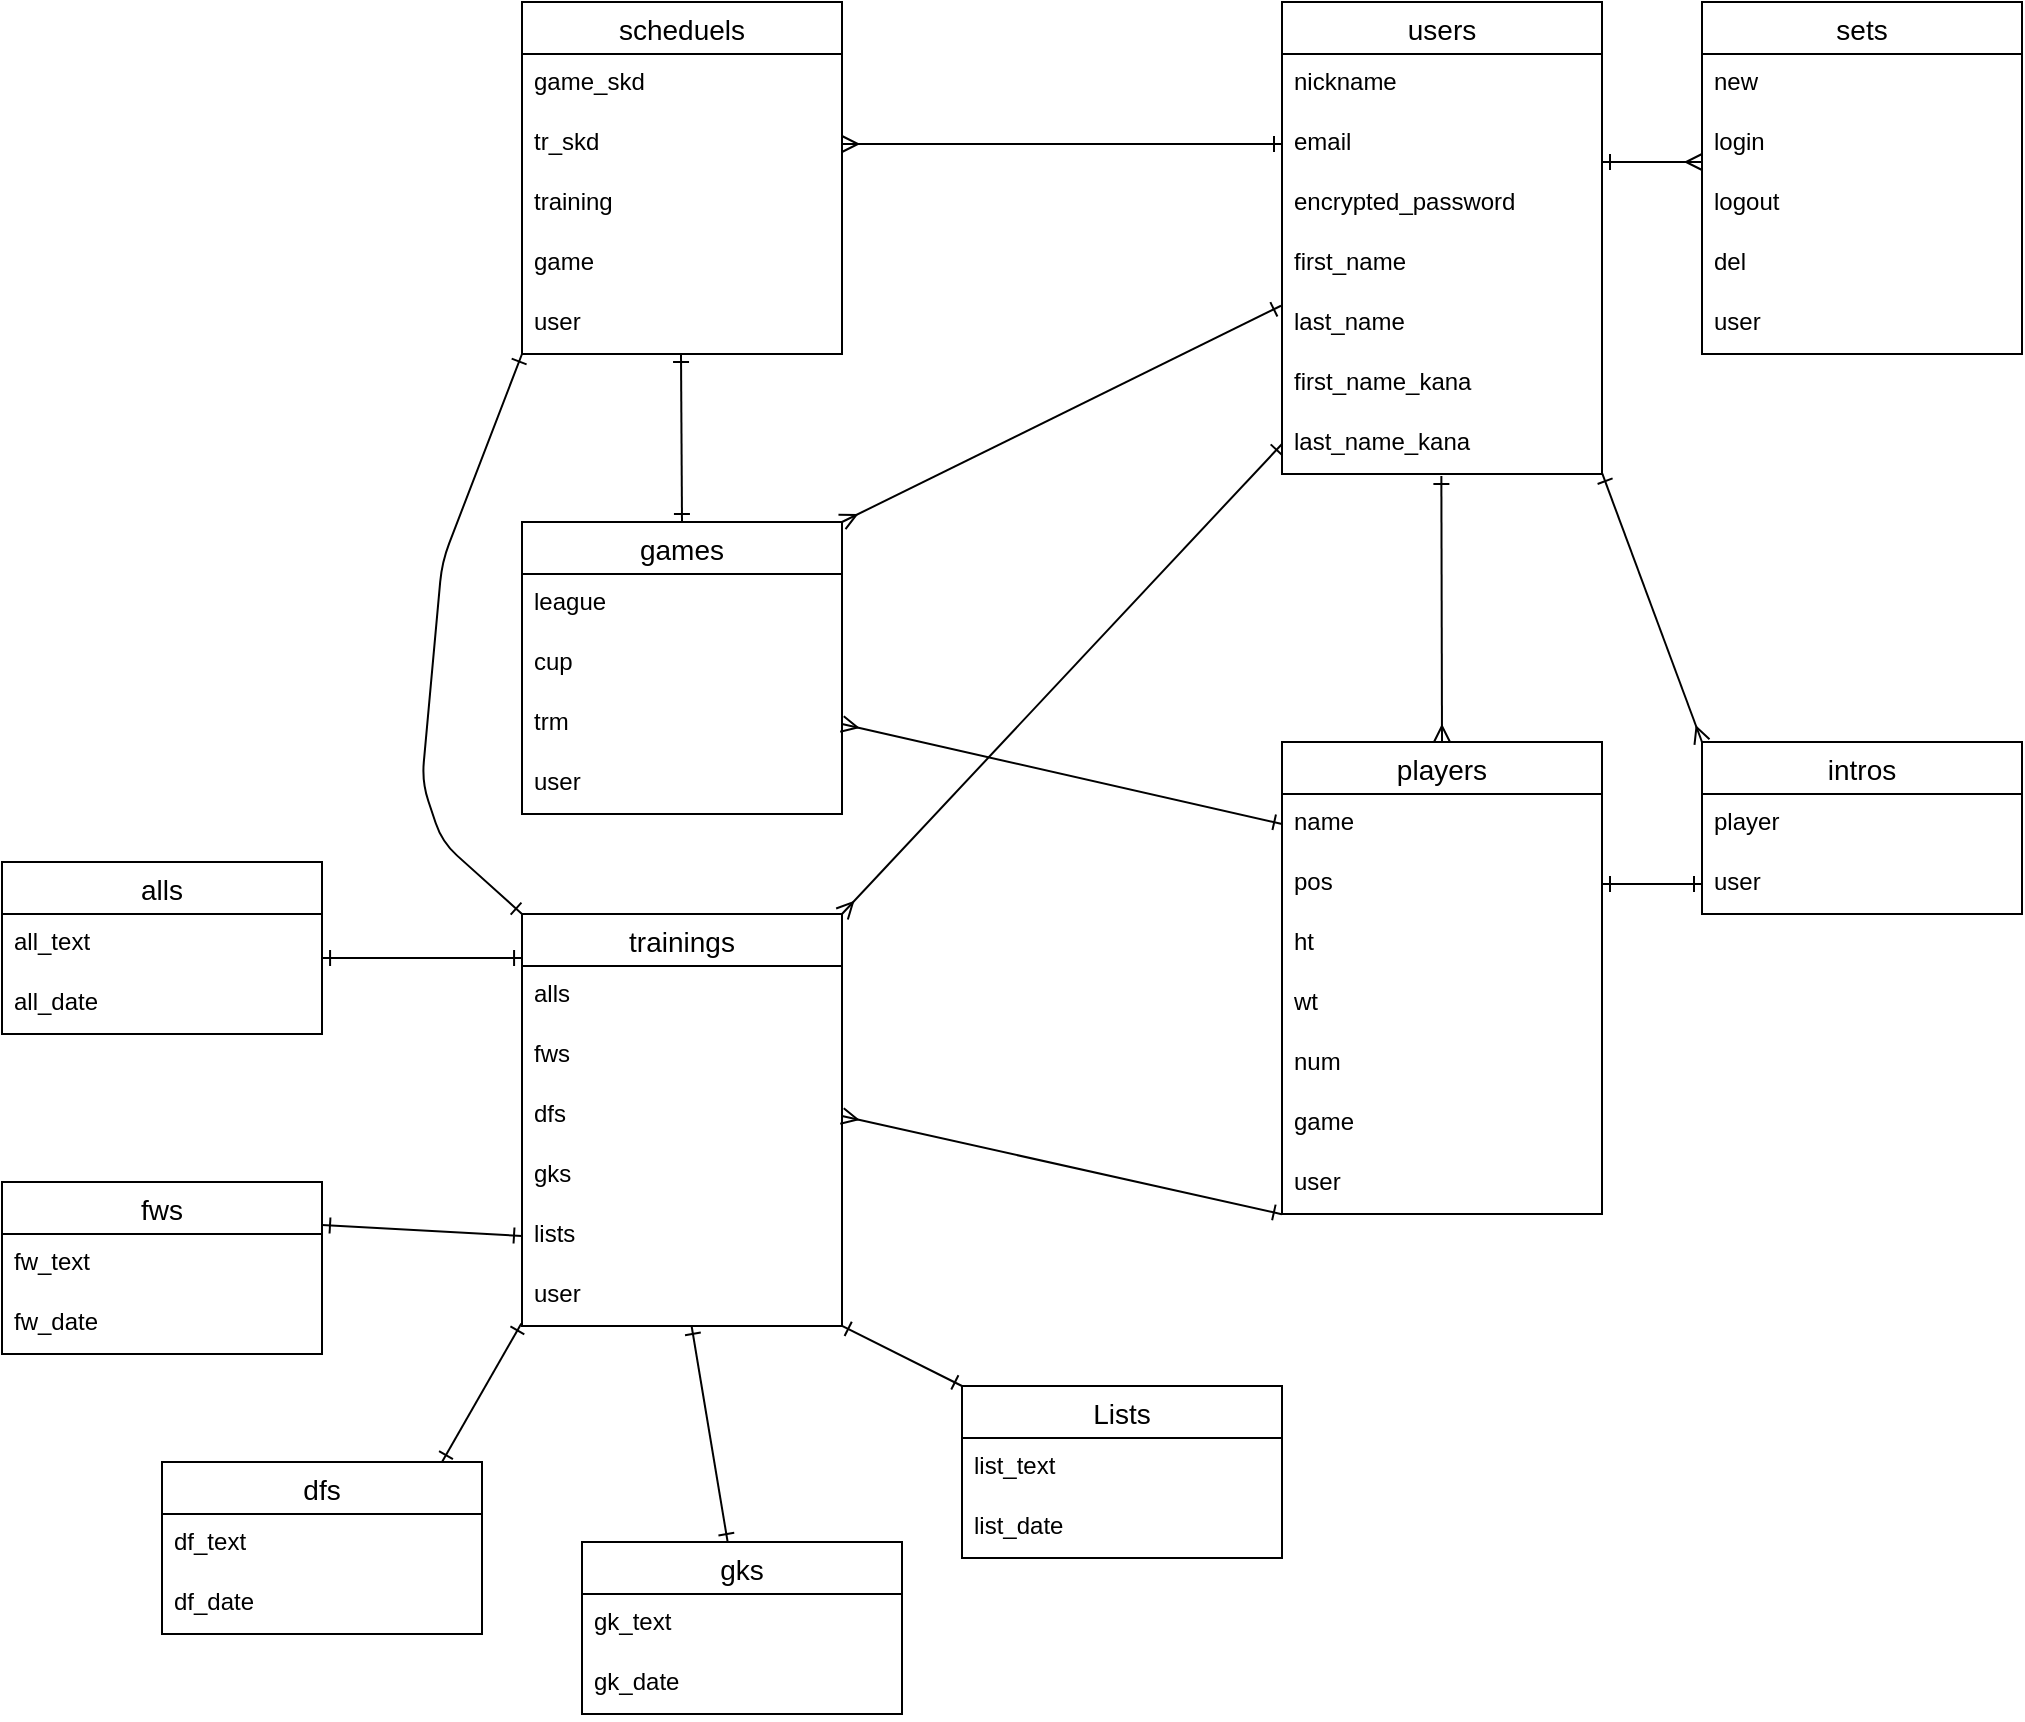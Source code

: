 <mxfile>
    <diagram id="jm0XGyYVugB3Fi1SGAsG" name="ページ1">
        <mxGraphModel dx="1107" dy="262" grid="1" gridSize="10" guides="1" tooltips="1" connect="1" arrows="1" fold="1" page="1" pageScale="1" pageWidth="827" pageHeight="1169" math="0" shadow="0">
            <root>
                <mxCell id="0"/>
                <mxCell id="1" parent="0"/>
                <mxCell id="2" value="games" style="swimlane;fontStyle=0;childLayout=stackLayout;horizontal=1;startSize=26;horizontalStack=0;resizeParent=1;resizeParentMax=0;resizeLast=0;collapsible=1;marginBottom=0;align=center;fontSize=14;" parent="1" vertex="1">
                    <mxGeometry x="60" y="300" width="160" height="146" as="geometry"/>
                </mxCell>
                <mxCell id="3" value="league" style="text;strokeColor=none;fillColor=none;spacingLeft=4;spacingRight=4;overflow=hidden;rotatable=0;points=[[0,0.5],[1,0.5]];portConstraint=eastwest;fontSize=12;" parent="2" vertex="1">
                    <mxGeometry y="26" width="160" height="30" as="geometry"/>
                </mxCell>
                <mxCell id="7" value="cup" style="text;strokeColor=none;fillColor=none;spacingLeft=4;spacingRight=4;overflow=hidden;rotatable=0;points=[[0,0.5],[1,0.5]];portConstraint=eastwest;fontSize=12;" parent="2" vertex="1">
                    <mxGeometry y="56" width="160" height="30" as="geometry"/>
                </mxCell>
                <mxCell id="6" value="trm" style="text;strokeColor=none;fillColor=none;spacingLeft=4;spacingRight=4;overflow=hidden;rotatable=0;points=[[0,0.5],[1,0.5]];portConstraint=eastwest;fontSize=12;" parent="2" vertex="1">
                    <mxGeometry y="86" width="160" height="30" as="geometry"/>
                </mxCell>
                <mxCell id="5" value="user" style="text;strokeColor=none;fillColor=none;spacingLeft=4;spacingRight=4;overflow=hidden;rotatable=0;points=[[0,0.5],[1,0.5]];portConstraint=eastwest;fontSize=12;" parent="2" vertex="1">
                    <mxGeometry y="116" width="160" height="30" as="geometry"/>
                </mxCell>
                <mxCell id="8" value="trainings" style="swimlane;fontStyle=0;childLayout=stackLayout;horizontal=1;startSize=26;horizontalStack=0;resizeParent=1;resizeParentMax=0;resizeLast=0;collapsible=1;marginBottom=0;align=center;fontSize=14;" parent="1" vertex="1">
                    <mxGeometry x="60" y="496" width="160" height="206" as="geometry"/>
                </mxCell>
                <mxCell id="9" value="alls" style="text;strokeColor=none;fillColor=none;spacingLeft=4;spacingRight=4;overflow=hidden;rotatable=0;points=[[0,0.5],[1,0.5]];portConstraint=eastwest;fontSize=12;" parent="8" vertex="1">
                    <mxGeometry y="26" width="160" height="30" as="geometry"/>
                </mxCell>
                <mxCell id="15" value="fws" style="text;strokeColor=none;fillColor=none;spacingLeft=4;spacingRight=4;overflow=hidden;rotatable=0;points=[[0,0.5],[1,0.5]];portConstraint=eastwest;fontSize=12;" parent="8" vertex="1">
                    <mxGeometry y="56" width="160" height="30" as="geometry"/>
                </mxCell>
                <mxCell id="13" value="dfs" style="text;strokeColor=none;fillColor=none;spacingLeft=4;spacingRight=4;overflow=hidden;rotatable=0;points=[[0,0.5],[1,0.5]];portConstraint=eastwest;fontSize=12;" parent="8" vertex="1">
                    <mxGeometry y="86" width="160" height="30" as="geometry"/>
                </mxCell>
                <mxCell id="12" value="gks" style="text;strokeColor=none;fillColor=none;spacingLeft=4;spacingRight=4;overflow=hidden;rotatable=0;points=[[0,0.5],[1,0.5]];portConstraint=eastwest;fontSize=12;" parent="8" vertex="1">
                    <mxGeometry y="116" width="160" height="30" as="geometry"/>
                </mxCell>
                <mxCell id="10" value="lists" style="text;strokeColor=none;fillColor=none;spacingLeft=4;spacingRight=4;overflow=hidden;rotatable=0;points=[[0,0.5],[1,0.5]];portConstraint=eastwest;fontSize=12;" parent="8" vertex="1">
                    <mxGeometry y="146" width="160" height="30" as="geometry"/>
                </mxCell>
                <mxCell id="11" value="user" style="text;strokeColor=none;fillColor=none;spacingLeft=4;spacingRight=4;overflow=hidden;rotatable=0;points=[[0,0.5],[1,0.5]];portConstraint=eastwest;fontSize=12;" parent="8" vertex="1">
                    <mxGeometry y="176" width="160" height="30" as="geometry"/>
                </mxCell>
                <mxCell id="16" value="scheduels" style="swimlane;fontStyle=0;childLayout=stackLayout;horizontal=1;startSize=26;horizontalStack=0;resizeParent=1;resizeParentMax=0;resizeLast=0;collapsible=1;marginBottom=0;align=center;fontSize=14;" parent="1" vertex="1">
                    <mxGeometry x="60" y="40" width="160" height="176" as="geometry"/>
                </mxCell>
                <mxCell id="17" value="game_skd" style="text;strokeColor=none;fillColor=none;spacingLeft=4;spacingRight=4;overflow=hidden;rotatable=0;points=[[0,0.5],[1,0.5]];portConstraint=eastwest;fontSize=12;" parent="16" vertex="1">
                    <mxGeometry y="26" width="160" height="30" as="geometry"/>
                </mxCell>
                <mxCell id="18" value="tr_skd" style="text;strokeColor=none;fillColor=none;spacingLeft=4;spacingRight=4;overflow=hidden;rotatable=0;points=[[0,0.5],[1,0.5]];portConstraint=eastwest;fontSize=12;" parent="16" vertex="1">
                    <mxGeometry y="56" width="160" height="30" as="geometry"/>
                </mxCell>
                <mxCell id="19" value="training" style="text;strokeColor=none;fillColor=none;spacingLeft=4;spacingRight=4;overflow=hidden;rotatable=0;points=[[0,0.5],[1,0.5]];portConstraint=eastwest;fontSize=12;" parent="16" vertex="1">
                    <mxGeometry y="86" width="160" height="30" as="geometry"/>
                </mxCell>
                <mxCell id="25" value="game" style="text;strokeColor=none;fillColor=none;spacingLeft=4;spacingRight=4;overflow=hidden;rotatable=0;points=[[0,0.5],[1,0.5]];portConstraint=eastwest;fontSize=12;" parent="16" vertex="1">
                    <mxGeometry y="116" width="160" height="30" as="geometry"/>
                </mxCell>
                <mxCell id="24" value="user" style="text;strokeColor=none;fillColor=none;spacingLeft=4;spacingRight=4;overflow=hidden;rotatable=0;points=[[0,0.5],[1,0.5]];portConstraint=eastwest;fontSize=12;" parent="16" vertex="1">
                    <mxGeometry y="146" width="160" height="30" as="geometry"/>
                </mxCell>
                <mxCell id="20" value="intros" style="swimlane;fontStyle=0;childLayout=stackLayout;horizontal=1;startSize=26;horizontalStack=0;resizeParent=1;resizeParentMax=0;resizeLast=0;collapsible=1;marginBottom=0;align=center;fontSize=14;" parent="1" vertex="1">
                    <mxGeometry x="650" y="410" width="160" height="86" as="geometry"/>
                </mxCell>
                <mxCell id="21" value="player" style="text;strokeColor=none;fillColor=none;spacingLeft=4;spacingRight=4;overflow=hidden;rotatable=0;points=[[0,0.5],[1,0.5]];portConstraint=eastwest;fontSize=12;" parent="20" vertex="1">
                    <mxGeometry y="26" width="160" height="30" as="geometry"/>
                </mxCell>
                <mxCell id="22" value="user" style="text;strokeColor=none;fillColor=none;spacingLeft=4;spacingRight=4;overflow=hidden;rotatable=0;points=[[0,0.5],[1,0.5]];portConstraint=eastwest;fontSize=12;" parent="20" vertex="1">
                    <mxGeometry y="56" width="160" height="30" as="geometry"/>
                </mxCell>
                <mxCell id="26" value="players" style="swimlane;fontStyle=0;childLayout=stackLayout;horizontal=1;startSize=26;horizontalStack=0;resizeParent=1;resizeParentMax=0;resizeLast=0;collapsible=1;marginBottom=0;align=center;fontSize=14;" parent="1" vertex="1">
                    <mxGeometry x="440" y="410" width="160" height="236" as="geometry"/>
                </mxCell>
                <mxCell id="27" value="name" style="text;strokeColor=none;fillColor=none;spacingLeft=4;spacingRight=4;overflow=hidden;rotatable=0;points=[[0,0.5],[1,0.5]];portConstraint=eastwest;fontSize=12;" parent="26" vertex="1">
                    <mxGeometry y="26" width="160" height="30" as="geometry"/>
                </mxCell>
                <mxCell id="28" value="pos" style="text;strokeColor=none;fillColor=none;spacingLeft=4;spacingRight=4;overflow=hidden;rotatable=0;points=[[0,0.5],[1,0.5]];portConstraint=eastwest;fontSize=12;" parent="26" vertex="1">
                    <mxGeometry y="56" width="160" height="30" as="geometry"/>
                </mxCell>
                <mxCell id="34" value="ht" style="text;strokeColor=none;fillColor=none;spacingLeft=4;spacingRight=4;overflow=hidden;rotatable=0;points=[[0,0.5],[1,0.5]];portConstraint=eastwest;fontSize=12;" parent="26" vertex="1">
                    <mxGeometry y="86" width="160" height="30" as="geometry"/>
                </mxCell>
                <mxCell id="33" value="wt" style="text;strokeColor=none;fillColor=none;spacingLeft=4;spacingRight=4;overflow=hidden;rotatable=0;points=[[0,0.5],[1,0.5]];portConstraint=eastwest;fontSize=12;" parent="26" vertex="1">
                    <mxGeometry y="116" width="160" height="30" as="geometry"/>
                </mxCell>
                <mxCell id="32" value="num" style="text;strokeColor=none;fillColor=none;spacingLeft=4;spacingRight=4;overflow=hidden;rotatable=0;points=[[0,0.5],[1,0.5]];portConstraint=eastwest;fontSize=12;" parent="26" vertex="1">
                    <mxGeometry y="146" width="160" height="30" as="geometry"/>
                </mxCell>
                <mxCell id="30" value="game" style="text;strokeColor=none;fillColor=none;spacingLeft=4;spacingRight=4;overflow=hidden;rotatable=0;points=[[0,0.5],[1,0.5]];portConstraint=eastwest;fontSize=12;" parent="26" vertex="1">
                    <mxGeometry y="176" width="160" height="30" as="geometry"/>
                </mxCell>
                <mxCell id="29" value="user" style="text;strokeColor=none;fillColor=none;spacingLeft=4;spacingRight=4;overflow=hidden;rotatable=0;points=[[0,0.5],[1,0.5]];portConstraint=eastwest;fontSize=12;" parent="26" vertex="1">
                    <mxGeometry y="206" width="160" height="30" as="geometry"/>
                </mxCell>
                <mxCell id="35" value="sets" style="swimlane;fontStyle=0;childLayout=stackLayout;horizontal=1;startSize=26;horizontalStack=0;resizeParent=1;resizeParentMax=0;resizeLast=0;collapsible=1;marginBottom=0;align=center;fontSize=14;" parent="1" vertex="1">
                    <mxGeometry x="650" y="40" width="160" height="176" as="geometry"/>
                </mxCell>
                <mxCell id="36" value="new" style="text;strokeColor=none;fillColor=none;spacingLeft=4;spacingRight=4;overflow=hidden;rotatable=0;points=[[0,0.5],[1,0.5]];portConstraint=eastwest;fontSize=12;" parent="35" vertex="1">
                    <mxGeometry y="26" width="160" height="30" as="geometry"/>
                </mxCell>
                <mxCell id="40" value="login" style="text;strokeColor=none;fillColor=none;spacingLeft=4;spacingRight=4;overflow=hidden;rotatable=0;points=[[0,0.5],[1,0.5]];portConstraint=eastwest;fontSize=12;" parent="35" vertex="1">
                    <mxGeometry y="56" width="160" height="30" as="geometry"/>
                </mxCell>
                <mxCell id="49" value="" style="endArrow=ERmany;html=1;rounded=0;startArrow=ERone;startFill=0;endFill=0;" parent="35" edge="1">
                    <mxGeometry relative="1" as="geometry">
                        <mxPoint x="-50" y="80" as="sourcePoint"/>
                        <mxPoint y="80" as="targetPoint"/>
                    </mxGeometry>
                </mxCell>
                <mxCell id="39" value="logout" style="text;strokeColor=none;fillColor=none;spacingLeft=4;spacingRight=4;overflow=hidden;rotatable=0;points=[[0,0.5],[1,0.5]];portConstraint=eastwest;fontSize=12;" parent="35" vertex="1">
                    <mxGeometry y="86" width="160" height="30" as="geometry"/>
                </mxCell>
                <mxCell id="37" value="del" style="text;strokeColor=none;fillColor=none;spacingLeft=4;spacingRight=4;overflow=hidden;rotatable=0;points=[[0,0.5],[1,0.5]];portConstraint=eastwest;fontSize=12;" parent="35" vertex="1">
                    <mxGeometry y="116" width="160" height="30" as="geometry"/>
                </mxCell>
                <mxCell id="38" value="user" style="text;strokeColor=none;fillColor=none;spacingLeft=4;spacingRight=4;overflow=hidden;rotatable=0;points=[[0,0.5],[1,0.5]];portConstraint=eastwest;fontSize=12;" parent="35" vertex="1">
                    <mxGeometry y="146" width="160" height="30" as="geometry"/>
                </mxCell>
                <mxCell id="41" value="users" style="swimlane;fontStyle=0;childLayout=stackLayout;horizontal=1;startSize=26;horizontalStack=0;resizeParent=1;resizeParentMax=0;resizeLast=0;collapsible=1;marginBottom=0;align=center;fontSize=14;strokeColor=default;" parent="1" vertex="1">
                    <mxGeometry x="440" y="40" width="160" height="236" as="geometry"/>
                </mxCell>
                <mxCell id="42" value="nickname" style="text;strokeColor=none;fillColor=none;spacingLeft=4;spacingRight=4;overflow=hidden;rotatable=0;points=[[0,0.5],[1,0.5]];portConstraint=eastwest;fontSize=12;" parent="41" vertex="1">
                    <mxGeometry y="26" width="160" height="30" as="geometry"/>
                </mxCell>
                <mxCell id="43" value="email" style="text;strokeColor=none;fillColor=none;spacingLeft=4;spacingRight=4;overflow=hidden;rotatable=0;points=[[0,0.5],[1,0.5]];portConstraint=eastwest;fontSize=12;" parent="41" vertex="1">
                    <mxGeometry y="56" width="160" height="30" as="geometry"/>
                </mxCell>
                <mxCell id="48" value="encrypted_password" style="text;strokeColor=none;fillColor=none;spacingLeft=4;spacingRight=4;overflow=hidden;rotatable=0;points=[[0,0.5],[1,0.5]];portConstraint=eastwest;fontSize=12;" parent="41" vertex="1">
                    <mxGeometry y="86" width="160" height="30" as="geometry"/>
                </mxCell>
                <mxCell id="47" value="first_name" style="text;strokeColor=none;fillColor=none;spacingLeft=4;spacingRight=4;overflow=hidden;rotatable=0;points=[[0,0.5],[1,0.5]];portConstraint=eastwest;fontSize=12;" parent="41" vertex="1">
                    <mxGeometry y="116" width="160" height="30" as="geometry"/>
                </mxCell>
                <mxCell id="46" value="last_name" style="text;strokeColor=none;fillColor=none;spacingLeft=4;spacingRight=4;overflow=hidden;rotatable=0;points=[[0,0.5],[1,0.5]];portConstraint=eastwest;fontSize=12;" parent="41" vertex="1">
                    <mxGeometry y="146" width="160" height="30" as="geometry"/>
                </mxCell>
                <mxCell id="45" value="first_name_kana" style="text;strokeColor=none;fillColor=none;spacingLeft=4;spacingRight=4;overflow=hidden;rotatable=0;points=[[0,0.5],[1,0.5]];portConstraint=eastwest;fontSize=12;" parent="41" vertex="1">
                    <mxGeometry y="176" width="160" height="30" as="geometry"/>
                </mxCell>
                <mxCell id="44" value="last_name_kana" style="text;strokeColor=none;fillColor=none;spacingLeft=4;spacingRight=4;overflow=hidden;rotatable=0;points=[[0,0.5],[1,0.5]];portConstraint=eastwest;fontSize=12;" parent="41" vertex="1">
                    <mxGeometry y="206" width="160" height="30" as="geometry"/>
                </mxCell>
                <mxCell id="50" value="" style="endArrow=ERmany;html=1;rounded=0;startArrow=ERone;startFill=0;endFill=0;entryX=0;entryY=0;entryDx=0;entryDy=0;exitX=1.001;exitY=0.995;exitDx=0;exitDy=0;exitPerimeter=0;" parent="1" source="44" target="20" edge="1">
                    <mxGeometry relative="1" as="geometry">
                        <mxPoint x="660" y="280" as="sourcePoint"/>
                        <mxPoint x="650" y="250" as="targetPoint"/>
                    </mxGeometry>
                </mxCell>
                <mxCell id="52" value="" style="endArrow=ERone;html=1;rounded=0;startArrow=ERone;startFill=0;endFill=0;entryX=0;entryY=0.5;entryDx=0;entryDy=0;exitX=1;exitY=0.5;exitDx=0;exitDy=0;" parent="1" source="28" target="22" edge="1">
                    <mxGeometry relative="1" as="geometry">
                        <mxPoint x="620" y="510" as="sourcePoint"/>
                        <mxPoint x="650" y="520" as="targetPoint"/>
                    </mxGeometry>
                </mxCell>
                <mxCell id="53" value="" style="endArrow=ERmany;html=1;rounded=0;startArrow=ERone;startFill=0;endFill=0;entryX=0.5;entryY=0;entryDx=0;entryDy=0;exitX=0.498;exitY=1.032;exitDx=0;exitDy=0;exitPerimeter=0;" parent="1" source="44" target="26" edge="1">
                    <mxGeometry relative="1" as="geometry">
                        <mxPoint x="430" y="310" as="sourcePoint"/>
                        <mxPoint x="549.84" y="410.15" as="targetPoint"/>
                    </mxGeometry>
                </mxCell>
                <mxCell id="54" value="" style="endArrow=ERmany;html=1;rounded=0;startArrow=ERone;startFill=0;endFill=0;exitX=0;exitY=0.5;exitDx=0;exitDy=0;entryX=1;entryY=0.5;entryDx=0;entryDy=0;" parent="1" source="27" target="6" edge="1">
                    <mxGeometry relative="1" as="geometry">
                        <mxPoint x="390.0" y="402.96" as="sourcePoint"/>
                        <mxPoint x="310" y="640" as="targetPoint"/>
                    </mxGeometry>
                </mxCell>
                <mxCell id="55" value="" style="endArrow=ERmany;html=1;rounded=0;startArrow=ERone;startFill=0;endFill=0;exitX=-0.001;exitY=1.003;exitDx=0;exitDy=0;exitPerimeter=0;entryX=1;entryY=0.5;entryDx=0;entryDy=0;" parent="1" source="29" target="13" edge="1">
                    <mxGeometry relative="1" as="geometry">
                        <mxPoint x="440" y="551" as="sourcePoint"/>
                        <mxPoint x="280" y="720" as="targetPoint"/>
                    </mxGeometry>
                </mxCell>
                <mxCell id="56" value="" style="endArrow=ERmany;html=1;rounded=0;startArrow=ERone;startFill=0;endFill=0;exitX=0;exitY=0.5;exitDx=0;exitDy=0;entryX=1;entryY=0.5;entryDx=0;entryDy=0;" parent="1" source="43" target="18" edge="1">
                    <mxGeometry relative="1" as="geometry">
                        <mxPoint x="430" y="400" as="sourcePoint"/>
                        <mxPoint x="210" y="400.01" as="targetPoint"/>
                    </mxGeometry>
                </mxCell>
                <mxCell id="57" value="" style="endArrow=ERmany;html=1;rounded=0;startArrow=ERone;startFill=0;endFill=0;exitX=-0.003;exitY=0.196;exitDx=0;exitDy=0;entryX=1;entryY=0;entryDx=0;entryDy=0;exitPerimeter=0;" parent="1" source="46" target="2" edge="1">
                    <mxGeometry relative="1" as="geometry">
                        <mxPoint x="450" y="121" as="sourcePoint"/>
                        <mxPoint x="230" y="121" as="targetPoint"/>
                    </mxGeometry>
                </mxCell>
                <mxCell id="58" value="" style="endArrow=ERmany;html=1;rounded=0;startArrow=ERone;startFill=0;endFill=0;entryX=1;entryY=0;entryDx=0;entryDy=0;exitX=0;exitY=0.5;exitDx=0;exitDy=0;" parent="1" source="44" target="8" edge="1">
                    <mxGeometry relative="1" as="geometry">
                        <mxPoint x="449.52" y="201.88" as="sourcePoint"/>
                        <mxPoint x="250" y="410" as="targetPoint"/>
                    </mxGeometry>
                </mxCell>
                <mxCell id="59" value="" style="endArrow=ERone;html=1;rounded=0;startArrow=ERone;startFill=0;endFill=0;exitX=0.498;exitY=1.032;exitDx=0;exitDy=0;exitPerimeter=0;" parent="1" edge="1">
                    <mxGeometry relative="1" as="geometry">
                        <mxPoint x="139.5" y="216.0" as="sourcePoint"/>
                        <mxPoint x="140" y="300" as="targetPoint"/>
                    </mxGeometry>
                </mxCell>
                <mxCell id="60" value="" style="endArrow=ERone;html=1;rounded=1;startArrow=ERone;startFill=0;endFill=0;exitX=0.498;exitY=1.032;exitDx=0;exitDy=0;exitPerimeter=0;jumpStyle=none;entryX=0;entryY=0;entryDx=0;entryDy=0;" parent="1" target="8" edge="1">
                    <mxGeometry relative="1" as="geometry">
                        <mxPoint x="60.0" y="216" as="sourcePoint"/>
                        <mxPoint x="60" y="500" as="targetPoint"/>
                        <Array as="points">
                            <mxPoint x="20" y="320"/>
                            <mxPoint x="10" y="430"/>
                            <mxPoint x="20" y="460"/>
                        </Array>
                    </mxGeometry>
                </mxCell>
                <mxCell id="61" value="Lists" style="swimlane;fontStyle=0;childLayout=stackLayout;horizontal=1;startSize=26;horizontalStack=0;resizeParent=1;resizeParentMax=0;resizeLast=0;collapsible=1;marginBottom=0;align=center;fontSize=14;" parent="1" vertex="1">
                    <mxGeometry x="280" y="732" width="160" height="86" as="geometry"/>
                </mxCell>
                <mxCell id="62" value="list_text" style="text;strokeColor=none;fillColor=none;spacingLeft=4;spacingRight=4;overflow=hidden;rotatable=0;points=[[0,0.5],[1,0.5]];portConstraint=eastwest;fontSize=12;" parent="61" vertex="1">
                    <mxGeometry y="26" width="160" height="30" as="geometry"/>
                </mxCell>
                <mxCell id="63" value="list_date" style="text;strokeColor=none;fillColor=none;spacingLeft=4;spacingRight=4;overflow=hidden;rotatable=0;points=[[0,0.5],[1,0.5]];portConstraint=eastwest;fontSize=12;" parent="61" vertex="1">
                    <mxGeometry y="56" width="160" height="30" as="geometry"/>
                </mxCell>
                <mxCell id="65" value="gks" style="swimlane;fontStyle=0;childLayout=stackLayout;horizontal=1;startSize=26;horizontalStack=0;resizeParent=1;resizeParentMax=0;resizeLast=0;collapsible=1;marginBottom=0;align=center;fontSize=14;" parent="1" vertex="1">
                    <mxGeometry x="90" y="810" width="160" height="86" as="geometry"/>
                </mxCell>
                <mxCell id="66" value="gk_text" style="text;strokeColor=none;fillColor=none;spacingLeft=4;spacingRight=4;overflow=hidden;rotatable=0;points=[[0,0.5],[1,0.5]];portConstraint=eastwest;fontSize=12;" parent="65" vertex="1">
                    <mxGeometry y="26" width="160" height="30" as="geometry"/>
                </mxCell>
                <mxCell id="67" value="gk_date" style="text;strokeColor=none;fillColor=none;spacingLeft=4;spacingRight=4;overflow=hidden;rotatable=0;points=[[0,0.5],[1,0.5]];portConstraint=eastwest;fontSize=12;" parent="65" vertex="1">
                    <mxGeometry y="56" width="160" height="30" as="geometry"/>
                </mxCell>
                <mxCell id="69" value="dfs" style="swimlane;fontStyle=0;childLayout=stackLayout;horizontal=1;startSize=26;horizontalStack=0;resizeParent=1;resizeParentMax=0;resizeLast=0;collapsible=1;marginBottom=0;align=center;fontSize=14;" parent="1" vertex="1">
                    <mxGeometry x="-120" y="770" width="160" height="86" as="geometry"/>
                </mxCell>
                <mxCell id="70" value="df_text" style="text;strokeColor=none;fillColor=none;spacingLeft=4;spacingRight=4;overflow=hidden;rotatable=0;points=[[0,0.5],[1,0.5]];portConstraint=eastwest;fontSize=12;" parent="69" vertex="1">
                    <mxGeometry y="26" width="160" height="30" as="geometry"/>
                </mxCell>
                <mxCell id="71" value="df_date" style="text;strokeColor=none;fillColor=none;spacingLeft=4;spacingRight=4;overflow=hidden;rotatable=0;points=[[0,0.5],[1,0.5]];portConstraint=eastwest;fontSize=12;" parent="69" vertex="1">
                    <mxGeometry y="56" width="160" height="30" as="geometry"/>
                </mxCell>
                <mxCell id="73" value="fws" style="swimlane;fontStyle=0;childLayout=stackLayout;horizontal=1;startSize=26;horizontalStack=0;resizeParent=1;resizeParentMax=0;resizeLast=0;collapsible=1;marginBottom=0;align=center;fontSize=14;" parent="1" vertex="1">
                    <mxGeometry x="-200" y="630" width="160" height="86" as="geometry"/>
                </mxCell>
                <mxCell id="74" value="fw_text" style="text;strokeColor=none;fillColor=none;spacingLeft=4;spacingRight=4;overflow=hidden;rotatable=0;points=[[0,0.5],[1,0.5]];portConstraint=eastwest;fontSize=12;" parent="73" vertex="1">
                    <mxGeometry y="26" width="160" height="30" as="geometry"/>
                </mxCell>
                <mxCell id="75" value="fw_date" style="text;strokeColor=none;fillColor=none;spacingLeft=4;spacingRight=4;overflow=hidden;rotatable=0;points=[[0,0.5],[1,0.5]];portConstraint=eastwest;fontSize=12;" parent="73" vertex="1">
                    <mxGeometry y="56" width="160" height="30" as="geometry"/>
                </mxCell>
                <mxCell id="77" value="alls" style="swimlane;fontStyle=0;childLayout=stackLayout;horizontal=1;startSize=26;horizontalStack=0;resizeParent=1;resizeParentMax=0;resizeLast=0;collapsible=1;marginBottom=0;align=center;fontSize=14;" parent="1" vertex="1">
                    <mxGeometry x="-200" y="470" width="160" height="86" as="geometry"/>
                </mxCell>
                <mxCell id="78" value="all_text" style="text;strokeColor=none;fillColor=none;spacingLeft=4;spacingRight=4;overflow=hidden;rotatable=0;points=[[0,0.5],[1,0.5]];portConstraint=eastwest;fontSize=12;" parent="77" vertex="1">
                    <mxGeometry y="26" width="160" height="30" as="geometry"/>
                </mxCell>
                <mxCell id="79" value="all_date" style="text;strokeColor=none;fillColor=none;spacingLeft=4;spacingRight=4;overflow=hidden;rotatable=0;points=[[0,0.5],[1,0.5]];portConstraint=eastwest;fontSize=12;" parent="77" vertex="1">
                    <mxGeometry y="56" width="160" height="30" as="geometry"/>
                </mxCell>
                <mxCell id="80" value="" style="endArrow=ERone;html=1;rounded=0;exitX=0.994;exitY=0.733;exitDx=0;exitDy=0;exitPerimeter=0;entryX=-0.006;entryY=-0.133;entryDx=0;entryDy=0;entryPerimeter=0;startArrow=ERone;startFill=0;endFill=0;" edge="1" parent="1">
                    <mxGeometry relative="1" as="geometry">
                        <mxPoint x="-39.96" y="517.99" as="sourcePoint"/>
                        <mxPoint x="60.04" y="518.01" as="targetPoint"/>
                    </mxGeometry>
                </mxCell>
                <mxCell id="81" value="" style="endArrow=ERone;html=1;rounded=0;exitX=1;exitY=0.25;exitDx=0;exitDy=0;entryX=0;entryY=0.5;entryDx=0;entryDy=0;startArrow=ERone;startFill=0;endFill=0;" edge="1" parent="1" source="73" target="10">
                    <mxGeometry relative="1" as="geometry">
                        <mxPoint x="-30.96" y="527.99" as="sourcePoint"/>
                        <mxPoint x="69.04" y="528.01" as="targetPoint"/>
                    </mxGeometry>
                </mxCell>
                <mxCell id="82" value="" style="endArrow=ERone;html=1;rounded=0;exitX=0.875;exitY=0;exitDx=0;exitDy=0;entryX=-0.002;entryY=0.958;entryDx=0;entryDy=0;startArrow=ERone;startFill=0;endFill=0;exitPerimeter=0;entryPerimeter=0;" edge="1" parent="1" source="69" target="11">
                    <mxGeometry relative="1" as="geometry">
                        <mxPoint x="-30" y="661.5" as="sourcePoint"/>
                        <mxPoint x="70" y="667" as="targetPoint"/>
                    </mxGeometry>
                </mxCell>
                <mxCell id="83" value="" style="endArrow=ERone;html=1;rounded=0;entryX=0.53;entryY=1;entryDx=0;entryDy=0;startArrow=ERone;startFill=0;endFill=0;entryPerimeter=0;" edge="1" parent="1" source="65" target="11">
                    <mxGeometry relative="1" as="geometry">
                        <mxPoint x="-20" y="671.5" as="sourcePoint"/>
                        <mxPoint x="80" y="677" as="targetPoint"/>
                    </mxGeometry>
                </mxCell>
                <mxCell id="84" value="" style="endArrow=ERone;html=1;rounded=0;startArrow=ERone;startFill=0;endFill=0;exitX=0;exitY=0;exitDx=0;exitDy=0;entryX=0.997;entryY=0.988;entryDx=0;entryDy=0;entryPerimeter=0;" edge="1" parent="1" source="61" target="11">
                    <mxGeometry relative="1" as="geometry">
                        <mxPoint x="172.824" y="820" as="sourcePoint"/>
                        <mxPoint x="220" y="732" as="targetPoint"/>
                    </mxGeometry>
                </mxCell>
            </root>
        </mxGraphModel>
    </diagram>
</mxfile>